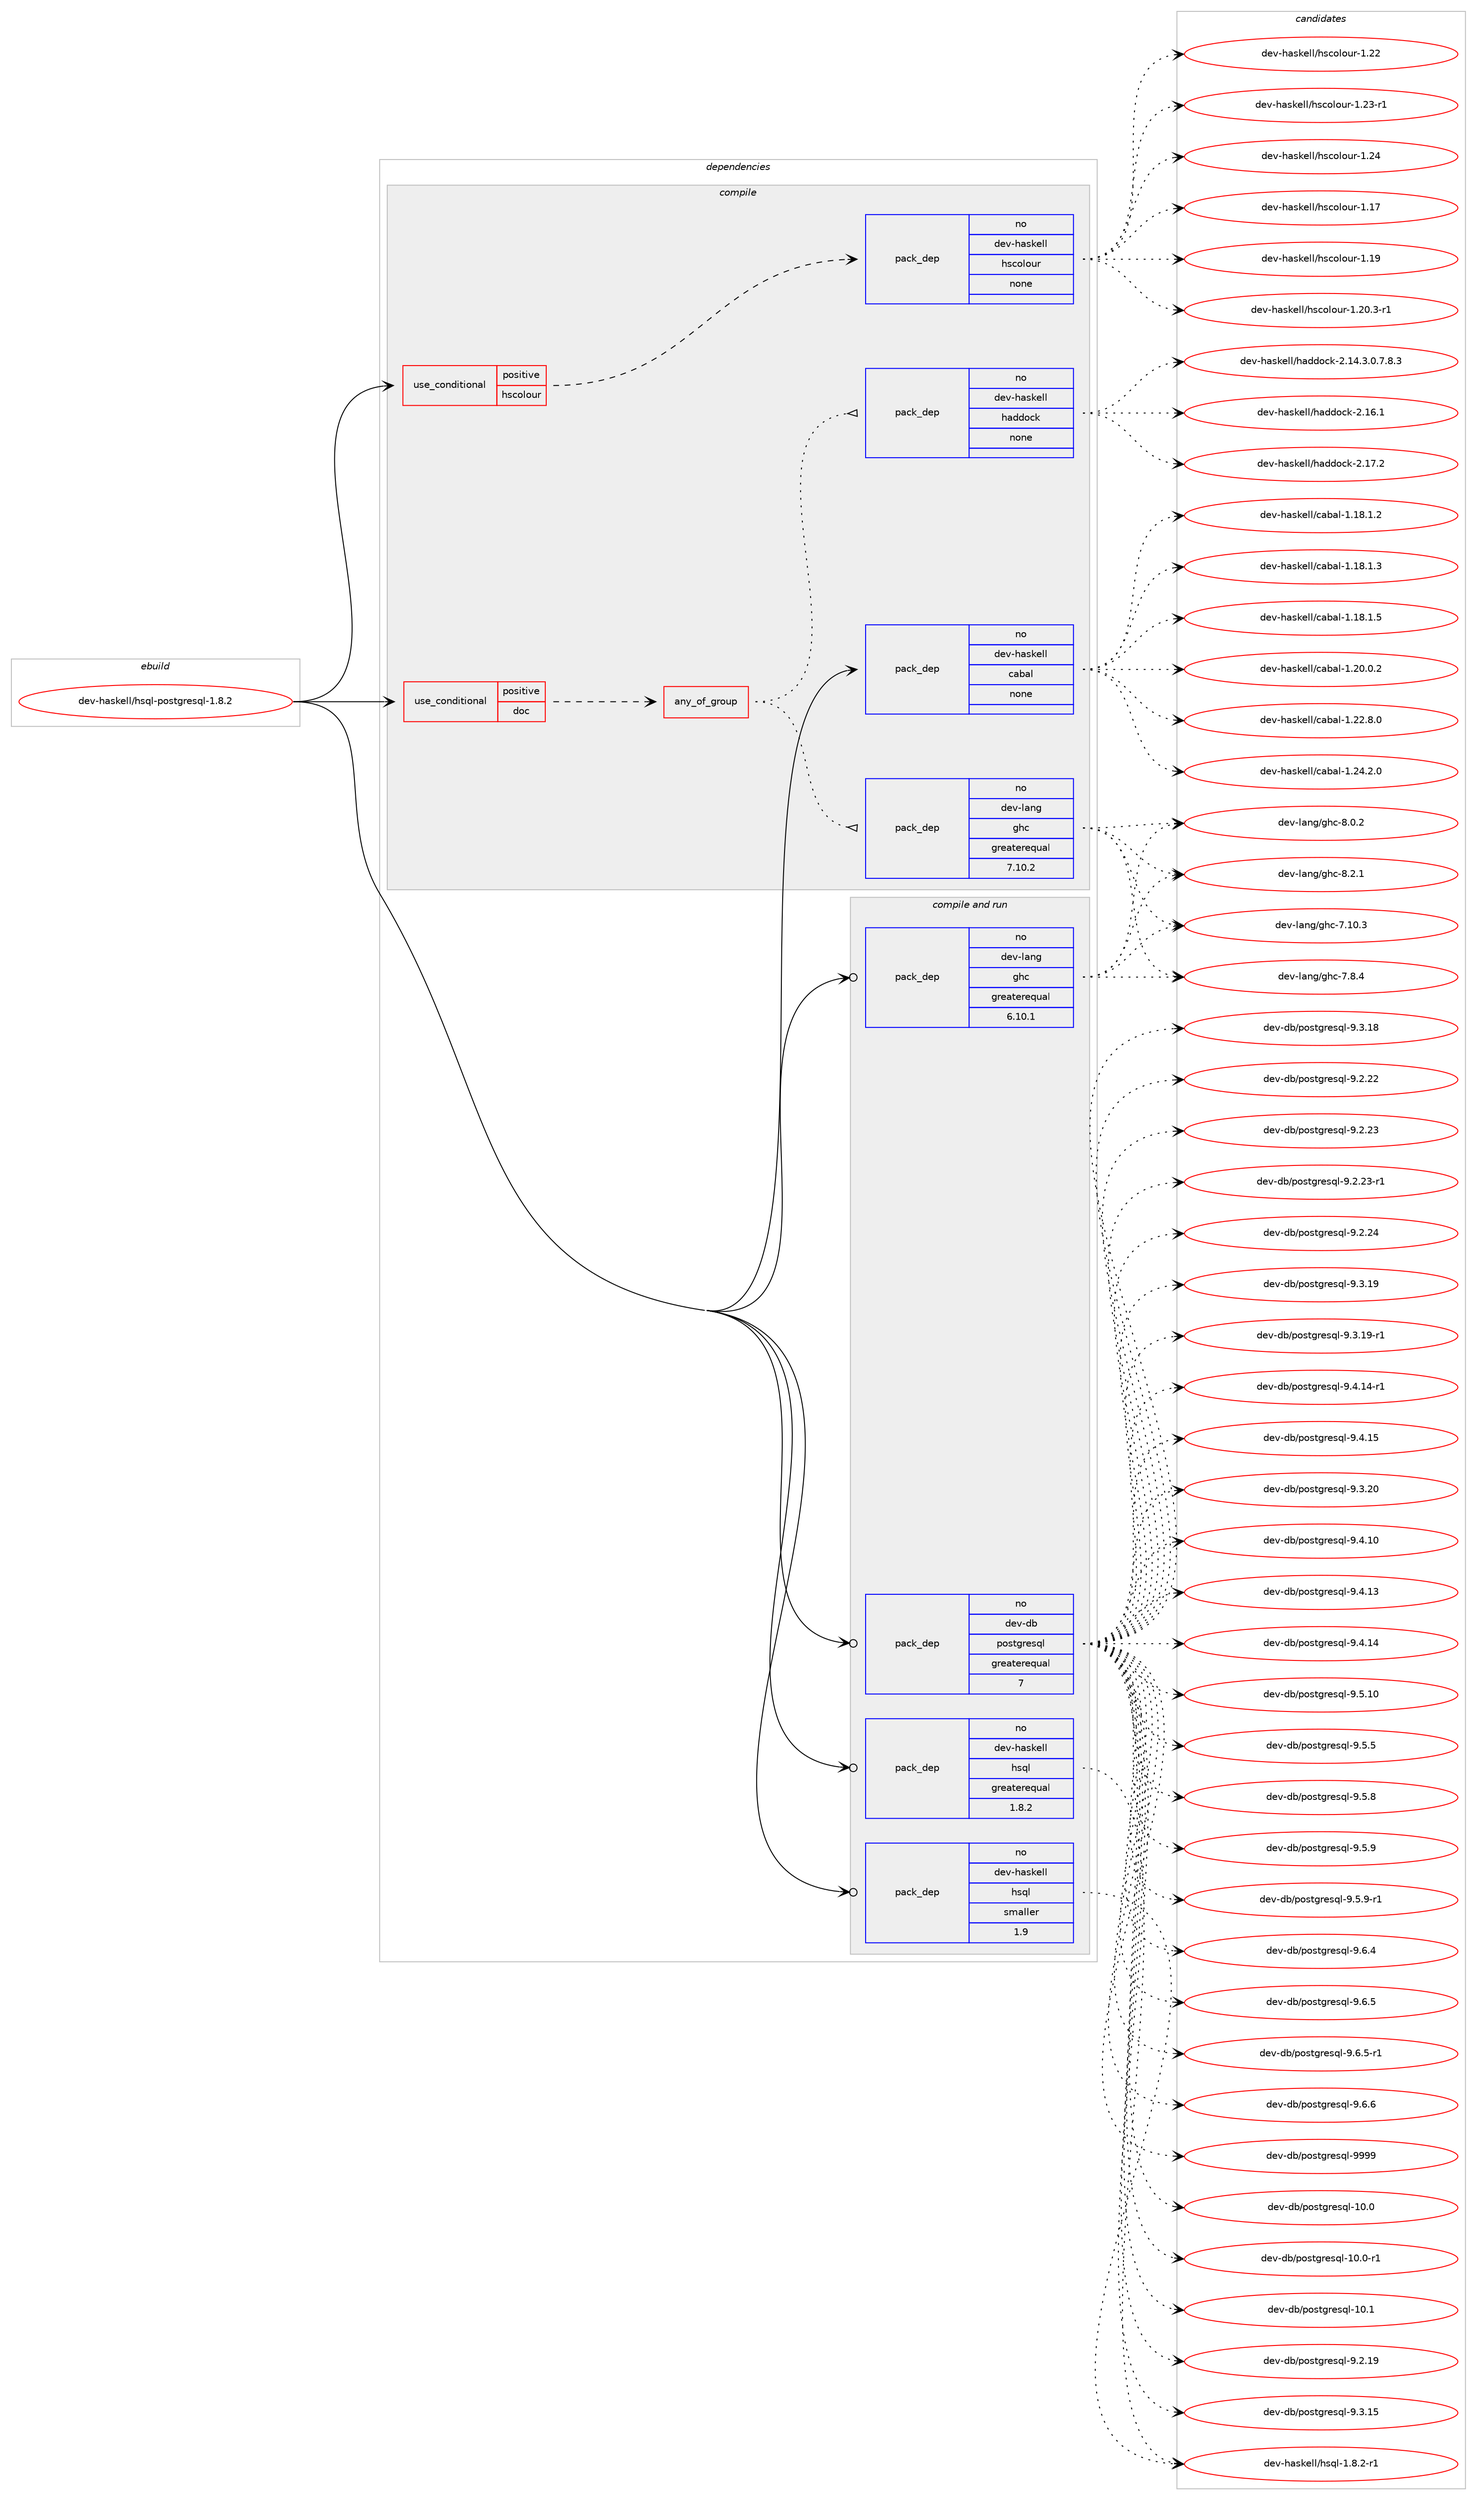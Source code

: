 digraph prolog {

# *************
# Graph options
# *************

newrank=true;
concentrate=true;
compound=true;
graph [rankdir=LR,fontname=Helvetica,fontsize=10,ranksep=1.5];#, ranksep=2.5, nodesep=0.2];
edge  [arrowhead=vee];
node  [fontname=Helvetica,fontsize=10];

# **********
# The ebuild
# **********

subgraph cluster_leftcol {
color=gray;
rank=same;
label=<<i>ebuild</i>>;
id [label="dev-haskell/hsql-postgresql-1.8.2", color=red, width=4, href="../dev-haskell/hsql-postgresql-1.8.2.svg"];
}

# ****************
# The dependencies
# ****************

subgraph cluster_midcol {
color=gray;
label=<<i>dependencies</i>>;
subgraph cluster_compile {
fillcolor="#eeeeee";
style=filled;
label=<<i>compile</i>>;
subgraph cond19413 {
dependency83859 [label=<<TABLE BORDER="0" CELLBORDER="1" CELLSPACING="0" CELLPADDING="4"><TR><TD ROWSPAN="3" CELLPADDING="10">use_conditional</TD></TR><TR><TD>positive</TD></TR><TR><TD>doc</TD></TR></TABLE>>, shape=none, color=red];
subgraph any2195 {
dependency83860 [label=<<TABLE BORDER="0" CELLBORDER="1" CELLSPACING="0" CELLPADDING="4"><TR><TD CELLPADDING="10">any_of_group</TD></TR></TABLE>>, shape=none, color=red];subgraph pack62221 {
dependency83861 [label=<<TABLE BORDER="0" CELLBORDER="1" CELLSPACING="0" CELLPADDING="4" WIDTH="220"><TR><TD ROWSPAN="6" CELLPADDING="30">pack_dep</TD></TR><TR><TD WIDTH="110">no</TD></TR><TR><TD>dev-haskell</TD></TR><TR><TD>haddock</TD></TR><TR><TD>none</TD></TR><TR><TD></TD></TR></TABLE>>, shape=none, color=blue];
}
dependency83860:e -> dependency83861:w [weight=20,style="dotted",arrowhead="oinv"];
subgraph pack62222 {
dependency83862 [label=<<TABLE BORDER="0" CELLBORDER="1" CELLSPACING="0" CELLPADDING="4" WIDTH="220"><TR><TD ROWSPAN="6" CELLPADDING="30">pack_dep</TD></TR><TR><TD WIDTH="110">no</TD></TR><TR><TD>dev-lang</TD></TR><TR><TD>ghc</TD></TR><TR><TD>greaterequal</TD></TR><TR><TD>7.10.2</TD></TR></TABLE>>, shape=none, color=blue];
}
dependency83860:e -> dependency83862:w [weight=20,style="dotted",arrowhead="oinv"];
}
dependency83859:e -> dependency83860:w [weight=20,style="dashed",arrowhead="vee"];
}
id:e -> dependency83859:w [weight=20,style="solid",arrowhead="vee"];
subgraph cond19414 {
dependency83863 [label=<<TABLE BORDER="0" CELLBORDER="1" CELLSPACING="0" CELLPADDING="4"><TR><TD ROWSPAN="3" CELLPADDING="10">use_conditional</TD></TR><TR><TD>positive</TD></TR><TR><TD>hscolour</TD></TR></TABLE>>, shape=none, color=red];
subgraph pack62223 {
dependency83864 [label=<<TABLE BORDER="0" CELLBORDER="1" CELLSPACING="0" CELLPADDING="4" WIDTH="220"><TR><TD ROWSPAN="6" CELLPADDING="30">pack_dep</TD></TR><TR><TD WIDTH="110">no</TD></TR><TR><TD>dev-haskell</TD></TR><TR><TD>hscolour</TD></TR><TR><TD>none</TD></TR><TR><TD></TD></TR></TABLE>>, shape=none, color=blue];
}
dependency83863:e -> dependency83864:w [weight=20,style="dashed",arrowhead="vee"];
}
id:e -> dependency83863:w [weight=20,style="solid",arrowhead="vee"];
subgraph pack62224 {
dependency83865 [label=<<TABLE BORDER="0" CELLBORDER="1" CELLSPACING="0" CELLPADDING="4" WIDTH="220"><TR><TD ROWSPAN="6" CELLPADDING="30">pack_dep</TD></TR><TR><TD WIDTH="110">no</TD></TR><TR><TD>dev-haskell</TD></TR><TR><TD>cabal</TD></TR><TR><TD>none</TD></TR><TR><TD></TD></TR></TABLE>>, shape=none, color=blue];
}
id:e -> dependency83865:w [weight=20,style="solid",arrowhead="vee"];
}
subgraph cluster_compileandrun {
fillcolor="#eeeeee";
style=filled;
label=<<i>compile and run</i>>;
subgraph pack62225 {
dependency83866 [label=<<TABLE BORDER="0" CELLBORDER="1" CELLSPACING="0" CELLPADDING="4" WIDTH="220"><TR><TD ROWSPAN="6" CELLPADDING="30">pack_dep</TD></TR><TR><TD WIDTH="110">no</TD></TR><TR><TD>dev-db</TD></TR><TR><TD>postgresql</TD></TR><TR><TD>greaterequal</TD></TR><TR><TD>7</TD></TR></TABLE>>, shape=none, color=blue];
}
id:e -> dependency83866:w [weight=20,style="solid",arrowhead="odotvee"];
subgraph pack62226 {
dependency83867 [label=<<TABLE BORDER="0" CELLBORDER="1" CELLSPACING="0" CELLPADDING="4" WIDTH="220"><TR><TD ROWSPAN="6" CELLPADDING="30">pack_dep</TD></TR><TR><TD WIDTH="110">no</TD></TR><TR><TD>dev-haskell</TD></TR><TR><TD>hsql</TD></TR><TR><TD>greaterequal</TD></TR><TR><TD>1.8.2</TD></TR></TABLE>>, shape=none, color=blue];
}
id:e -> dependency83867:w [weight=20,style="solid",arrowhead="odotvee"];
subgraph pack62227 {
dependency83868 [label=<<TABLE BORDER="0" CELLBORDER="1" CELLSPACING="0" CELLPADDING="4" WIDTH="220"><TR><TD ROWSPAN="6" CELLPADDING="30">pack_dep</TD></TR><TR><TD WIDTH="110">no</TD></TR><TR><TD>dev-haskell</TD></TR><TR><TD>hsql</TD></TR><TR><TD>smaller</TD></TR><TR><TD>1.9</TD></TR></TABLE>>, shape=none, color=blue];
}
id:e -> dependency83868:w [weight=20,style="solid",arrowhead="odotvee"];
subgraph pack62228 {
dependency83869 [label=<<TABLE BORDER="0" CELLBORDER="1" CELLSPACING="0" CELLPADDING="4" WIDTH="220"><TR><TD ROWSPAN="6" CELLPADDING="30">pack_dep</TD></TR><TR><TD WIDTH="110">no</TD></TR><TR><TD>dev-lang</TD></TR><TR><TD>ghc</TD></TR><TR><TD>greaterequal</TD></TR><TR><TD>6.10.1</TD></TR></TABLE>>, shape=none, color=blue];
}
id:e -> dependency83869:w [weight=20,style="solid",arrowhead="odotvee"];
}
subgraph cluster_run {
fillcolor="#eeeeee";
style=filled;
label=<<i>run</i>>;
}
}

# **************
# The candidates
# **************

subgraph cluster_choices {
rank=same;
color=gray;
label=<<i>candidates</i>>;

subgraph choice62221 {
color=black;
nodesep=1;
choice1001011184510497115107101108108471049710010011199107455046495246514648465546564651 [label="dev-haskell/haddock-2.14.3.0.7.8.3", color=red, width=4,href="../dev-haskell/haddock-2.14.3.0.7.8.3.svg"];
choice100101118451049711510710110810847104971001001119910745504649544649 [label="dev-haskell/haddock-2.16.1", color=red, width=4,href="../dev-haskell/haddock-2.16.1.svg"];
choice100101118451049711510710110810847104971001001119910745504649554650 [label="dev-haskell/haddock-2.17.2", color=red, width=4,href="../dev-haskell/haddock-2.17.2.svg"];
dependency83861:e -> choice1001011184510497115107101108108471049710010011199107455046495246514648465546564651:w [style=dotted,weight="100"];
dependency83861:e -> choice100101118451049711510710110810847104971001001119910745504649544649:w [style=dotted,weight="100"];
dependency83861:e -> choice100101118451049711510710110810847104971001001119910745504649554650:w [style=dotted,weight="100"];
}
subgraph choice62222 {
color=black;
nodesep=1;
choice1001011184510897110103471031049945554649484651 [label="dev-lang/ghc-7.10.3", color=red, width=4,href="../dev-lang/ghc-7.10.3.svg"];
choice10010111845108971101034710310499455546564652 [label="dev-lang/ghc-7.8.4", color=red, width=4,href="../dev-lang/ghc-7.8.4.svg"];
choice10010111845108971101034710310499455646484650 [label="dev-lang/ghc-8.0.2", color=red, width=4,href="../dev-lang/ghc-8.0.2.svg"];
choice10010111845108971101034710310499455646504649 [label="dev-lang/ghc-8.2.1", color=red, width=4,href="../dev-lang/ghc-8.2.1.svg"];
dependency83862:e -> choice1001011184510897110103471031049945554649484651:w [style=dotted,weight="100"];
dependency83862:e -> choice10010111845108971101034710310499455546564652:w [style=dotted,weight="100"];
dependency83862:e -> choice10010111845108971101034710310499455646484650:w [style=dotted,weight="100"];
dependency83862:e -> choice10010111845108971101034710310499455646504649:w [style=dotted,weight="100"];
}
subgraph choice62223 {
color=black;
nodesep=1;
choice100101118451049711510710110810847104115991111081111171144549464955 [label="dev-haskell/hscolour-1.17", color=red, width=4,href="../dev-haskell/hscolour-1.17.svg"];
choice100101118451049711510710110810847104115991111081111171144549464957 [label="dev-haskell/hscolour-1.19", color=red, width=4,href="../dev-haskell/hscolour-1.19.svg"];
choice10010111845104971151071011081084710411599111108111117114454946504846514511449 [label="dev-haskell/hscolour-1.20.3-r1", color=red, width=4,href="../dev-haskell/hscolour-1.20.3-r1.svg"];
choice100101118451049711510710110810847104115991111081111171144549465050 [label="dev-haskell/hscolour-1.22", color=red, width=4,href="../dev-haskell/hscolour-1.22.svg"];
choice1001011184510497115107101108108471041159911110811111711445494650514511449 [label="dev-haskell/hscolour-1.23-r1", color=red, width=4,href="../dev-haskell/hscolour-1.23-r1.svg"];
choice100101118451049711510710110810847104115991111081111171144549465052 [label="dev-haskell/hscolour-1.24", color=red, width=4,href="../dev-haskell/hscolour-1.24.svg"];
dependency83864:e -> choice100101118451049711510710110810847104115991111081111171144549464955:w [style=dotted,weight="100"];
dependency83864:e -> choice100101118451049711510710110810847104115991111081111171144549464957:w [style=dotted,weight="100"];
dependency83864:e -> choice10010111845104971151071011081084710411599111108111117114454946504846514511449:w [style=dotted,weight="100"];
dependency83864:e -> choice100101118451049711510710110810847104115991111081111171144549465050:w [style=dotted,weight="100"];
dependency83864:e -> choice1001011184510497115107101108108471041159911110811111711445494650514511449:w [style=dotted,weight="100"];
dependency83864:e -> choice100101118451049711510710110810847104115991111081111171144549465052:w [style=dotted,weight="100"];
}
subgraph choice62224 {
color=black;
nodesep=1;
choice10010111845104971151071011081084799979897108454946495646494650 [label="dev-haskell/cabal-1.18.1.2", color=red, width=4,href="../dev-haskell/cabal-1.18.1.2.svg"];
choice10010111845104971151071011081084799979897108454946495646494651 [label="dev-haskell/cabal-1.18.1.3", color=red, width=4,href="../dev-haskell/cabal-1.18.1.3.svg"];
choice10010111845104971151071011081084799979897108454946495646494653 [label="dev-haskell/cabal-1.18.1.5", color=red, width=4,href="../dev-haskell/cabal-1.18.1.5.svg"];
choice10010111845104971151071011081084799979897108454946504846484650 [label="dev-haskell/cabal-1.20.0.2", color=red, width=4,href="../dev-haskell/cabal-1.20.0.2.svg"];
choice10010111845104971151071011081084799979897108454946505046564648 [label="dev-haskell/cabal-1.22.8.0", color=red, width=4,href="../dev-haskell/cabal-1.22.8.0.svg"];
choice10010111845104971151071011081084799979897108454946505246504648 [label="dev-haskell/cabal-1.24.2.0", color=red, width=4,href="../dev-haskell/cabal-1.24.2.0.svg"];
dependency83865:e -> choice10010111845104971151071011081084799979897108454946495646494650:w [style=dotted,weight="100"];
dependency83865:e -> choice10010111845104971151071011081084799979897108454946495646494651:w [style=dotted,weight="100"];
dependency83865:e -> choice10010111845104971151071011081084799979897108454946495646494653:w [style=dotted,weight="100"];
dependency83865:e -> choice10010111845104971151071011081084799979897108454946504846484650:w [style=dotted,weight="100"];
dependency83865:e -> choice10010111845104971151071011081084799979897108454946505046564648:w [style=dotted,weight="100"];
dependency83865:e -> choice10010111845104971151071011081084799979897108454946505246504648:w [style=dotted,weight="100"];
}
subgraph choice62225 {
color=black;
nodesep=1;
choice1001011184510098471121111151161031141011151131084549484648 [label="dev-db/postgresql-10.0", color=red, width=4,href="../dev-db/postgresql-10.0.svg"];
choice10010111845100984711211111511610311410111511310845494846484511449 [label="dev-db/postgresql-10.0-r1", color=red, width=4,href="../dev-db/postgresql-10.0-r1.svg"];
choice1001011184510098471121111151161031141011151131084549484649 [label="dev-db/postgresql-10.1", color=red, width=4,href="../dev-db/postgresql-10.1.svg"];
choice10010111845100984711211111511610311410111511310845574650464957 [label="dev-db/postgresql-9.2.19", color=red, width=4,href="../dev-db/postgresql-9.2.19.svg"];
choice10010111845100984711211111511610311410111511310845574650465050 [label="dev-db/postgresql-9.2.22", color=red, width=4,href="../dev-db/postgresql-9.2.22.svg"];
choice10010111845100984711211111511610311410111511310845574650465051 [label="dev-db/postgresql-9.2.23", color=red, width=4,href="../dev-db/postgresql-9.2.23.svg"];
choice100101118451009847112111115116103114101115113108455746504650514511449 [label="dev-db/postgresql-9.2.23-r1", color=red, width=4,href="../dev-db/postgresql-9.2.23-r1.svg"];
choice10010111845100984711211111511610311410111511310845574650465052 [label="dev-db/postgresql-9.2.24", color=red, width=4,href="../dev-db/postgresql-9.2.24.svg"];
choice10010111845100984711211111511610311410111511310845574651464953 [label="dev-db/postgresql-9.3.15", color=red, width=4,href="../dev-db/postgresql-9.3.15.svg"];
choice10010111845100984711211111511610311410111511310845574651464956 [label="dev-db/postgresql-9.3.18", color=red, width=4,href="../dev-db/postgresql-9.3.18.svg"];
choice10010111845100984711211111511610311410111511310845574651464957 [label="dev-db/postgresql-9.3.19", color=red, width=4,href="../dev-db/postgresql-9.3.19.svg"];
choice100101118451009847112111115116103114101115113108455746514649574511449 [label="dev-db/postgresql-9.3.19-r1", color=red, width=4,href="../dev-db/postgresql-9.3.19-r1.svg"];
choice10010111845100984711211111511610311410111511310845574651465048 [label="dev-db/postgresql-9.3.20", color=red, width=4,href="../dev-db/postgresql-9.3.20.svg"];
choice10010111845100984711211111511610311410111511310845574652464948 [label="dev-db/postgresql-9.4.10", color=red, width=4,href="../dev-db/postgresql-9.4.10.svg"];
choice10010111845100984711211111511610311410111511310845574652464951 [label="dev-db/postgresql-9.4.13", color=red, width=4,href="../dev-db/postgresql-9.4.13.svg"];
choice10010111845100984711211111511610311410111511310845574652464952 [label="dev-db/postgresql-9.4.14", color=red, width=4,href="../dev-db/postgresql-9.4.14.svg"];
choice100101118451009847112111115116103114101115113108455746524649524511449 [label="dev-db/postgresql-9.4.14-r1", color=red, width=4,href="../dev-db/postgresql-9.4.14-r1.svg"];
choice10010111845100984711211111511610311410111511310845574652464953 [label="dev-db/postgresql-9.4.15", color=red, width=4,href="../dev-db/postgresql-9.4.15.svg"];
choice10010111845100984711211111511610311410111511310845574653464948 [label="dev-db/postgresql-9.5.10", color=red, width=4,href="../dev-db/postgresql-9.5.10.svg"];
choice100101118451009847112111115116103114101115113108455746534653 [label="dev-db/postgresql-9.5.5", color=red, width=4,href="../dev-db/postgresql-9.5.5.svg"];
choice100101118451009847112111115116103114101115113108455746534656 [label="dev-db/postgresql-9.5.8", color=red, width=4,href="../dev-db/postgresql-9.5.8.svg"];
choice100101118451009847112111115116103114101115113108455746534657 [label="dev-db/postgresql-9.5.9", color=red, width=4,href="../dev-db/postgresql-9.5.9.svg"];
choice1001011184510098471121111151161031141011151131084557465346574511449 [label="dev-db/postgresql-9.5.9-r1", color=red, width=4,href="../dev-db/postgresql-9.5.9-r1.svg"];
choice100101118451009847112111115116103114101115113108455746544652 [label="dev-db/postgresql-9.6.4", color=red, width=4,href="../dev-db/postgresql-9.6.4.svg"];
choice100101118451009847112111115116103114101115113108455746544653 [label="dev-db/postgresql-9.6.5", color=red, width=4,href="../dev-db/postgresql-9.6.5.svg"];
choice1001011184510098471121111151161031141011151131084557465446534511449 [label="dev-db/postgresql-9.6.5-r1", color=red, width=4,href="../dev-db/postgresql-9.6.5-r1.svg"];
choice100101118451009847112111115116103114101115113108455746544654 [label="dev-db/postgresql-9.6.6", color=red, width=4,href="../dev-db/postgresql-9.6.6.svg"];
choice1001011184510098471121111151161031141011151131084557575757 [label="dev-db/postgresql-9999", color=red, width=4,href="../dev-db/postgresql-9999.svg"];
dependency83866:e -> choice1001011184510098471121111151161031141011151131084549484648:w [style=dotted,weight="100"];
dependency83866:e -> choice10010111845100984711211111511610311410111511310845494846484511449:w [style=dotted,weight="100"];
dependency83866:e -> choice1001011184510098471121111151161031141011151131084549484649:w [style=dotted,weight="100"];
dependency83866:e -> choice10010111845100984711211111511610311410111511310845574650464957:w [style=dotted,weight="100"];
dependency83866:e -> choice10010111845100984711211111511610311410111511310845574650465050:w [style=dotted,weight="100"];
dependency83866:e -> choice10010111845100984711211111511610311410111511310845574650465051:w [style=dotted,weight="100"];
dependency83866:e -> choice100101118451009847112111115116103114101115113108455746504650514511449:w [style=dotted,weight="100"];
dependency83866:e -> choice10010111845100984711211111511610311410111511310845574650465052:w [style=dotted,weight="100"];
dependency83866:e -> choice10010111845100984711211111511610311410111511310845574651464953:w [style=dotted,weight="100"];
dependency83866:e -> choice10010111845100984711211111511610311410111511310845574651464956:w [style=dotted,weight="100"];
dependency83866:e -> choice10010111845100984711211111511610311410111511310845574651464957:w [style=dotted,weight="100"];
dependency83866:e -> choice100101118451009847112111115116103114101115113108455746514649574511449:w [style=dotted,weight="100"];
dependency83866:e -> choice10010111845100984711211111511610311410111511310845574651465048:w [style=dotted,weight="100"];
dependency83866:e -> choice10010111845100984711211111511610311410111511310845574652464948:w [style=dotted,weight="100"];
dependency83866:e -> choice10010111845100984711211111511610311410111511310845574652464951:w [style=dotted,weight="100"];
dependency83866:e -> choice10010111845100984711211111511610311410111511310845574652464952:w [style=dotted,weight="100"];
dependency83866:e -> choice100101118451009847112111115116103114101115113108455746524649524511449:w [style=dotted,weight="100"];
dependency83866:e -> choice10010111845100984711211111511610311410111511310845574652464953:w [style=dotted,weight="100"];
dependency83866:e -> choice10010111845100984711211111511610311410111511310845574653464948:w [style=dotted,weight="100"];
dependency83866:e -> choice100101118451009847112111115116103114101115113108455746534653:w [style=dotted,weight="100"];
dependency83866:e -> choice100101118451009847112111115116103114101115113108455746534656:w [style=dotted,weight="100"];
dependency83866:e -> choice100101118451009847112111115116103114101115113108455746534657:w [style=dotted,weight="100"];
dependency83866:e -> choice1001011184510098471121111151161031141011151131084557465346574511449:w [style=dotted,weight="100"];
dependency83866:e -> choice100101118451009847112111115116103114101115113108455746544652:w [style=dotted,weight="100"];
dependency83866:e -> choice100101118451009847112111115116103114101115113108455746544653:w [style=dotted,weight="100"];
dependency83866:e -> choice1001011184510098471121111151161031141011151131084557465446534511449:w [style=dotted,weight="100"];
dependency83866:e -> choice100101118451009847112111115116103114101115113108455746544654:w [style=dotted,weight="100"];
dependency83866:e -> choice1001011184510098471121111151161031141011151131084557575757:w [style=dotted,weight="100"];
}
subgraph choice62226 {
color=black;
nodesep=1;
choice1001011184510497115107101108108471041151131084549465646504511449 [label="dev-haskell/hsql-1.8.2-r1", color=red, width=4,href="../dev-haskell/hsql-1.8.2-r1.svg"];
dependency83867:e -> choice1001011184510497115107101108108471041151131084549465646504511449:w [style=dotted,weight="100"];
}
subgraph choice62227 {
color=black;
nodesep=1;
choice1001011184510497115107101108108471041151131084549465646504511449 [label="dev-haskell/hsql-1.8.2-r1", color=red, width=4,href="../dev-haskell/hsql-1.8.2-r1.svg"];
dependency83868:e -> choice1001011184510497115107101108108471041151131084549465646504511449:w [style=dotted,weight="100"];
}
subgraph choice62228 {
color=black;
nodesep=1;
choice1001011184510897110103471031049945554649484651 [label="dev-lang/ghc-7.10.3", color=red, width=4,href="../dev-lang/ghc-7.10.3.svg"];
choice10010111845108971101034710310499455546564652 [label="dev-lang/ghc-7.8.4", color=red, width=4,href="../dev-lang/ghc-7.8.4.svg"];
choice10010111845108971101034710310499455646484650 [label="dev-lang/ghc-8.0.2", color=red, width=4,href="../dev-lang/ghc-8.0.2.svg"];
choice10010111845108971101034710310499455646504649 [label="dev-lang/ghc-8.2.1", color=red, width=4,href="../dev-lang/ghc-8.2.1.svg"];
dependency83869:e -> choice1001011184510897110103471031049945554649484651:w [style=dotted,weight="100"];
dependency83869:e -> choice10010111845108971101034710310499455546564652:w [style=dotted,weight="100"];
dependency83869:e -> choice10010111845108971101034710310499455646484650:w [style=dotted,weight="100"];
dependency83869:e -> choice10010111845108971101034710310499455646504649:w [style=dotted,weight="100"];
}
}

}
